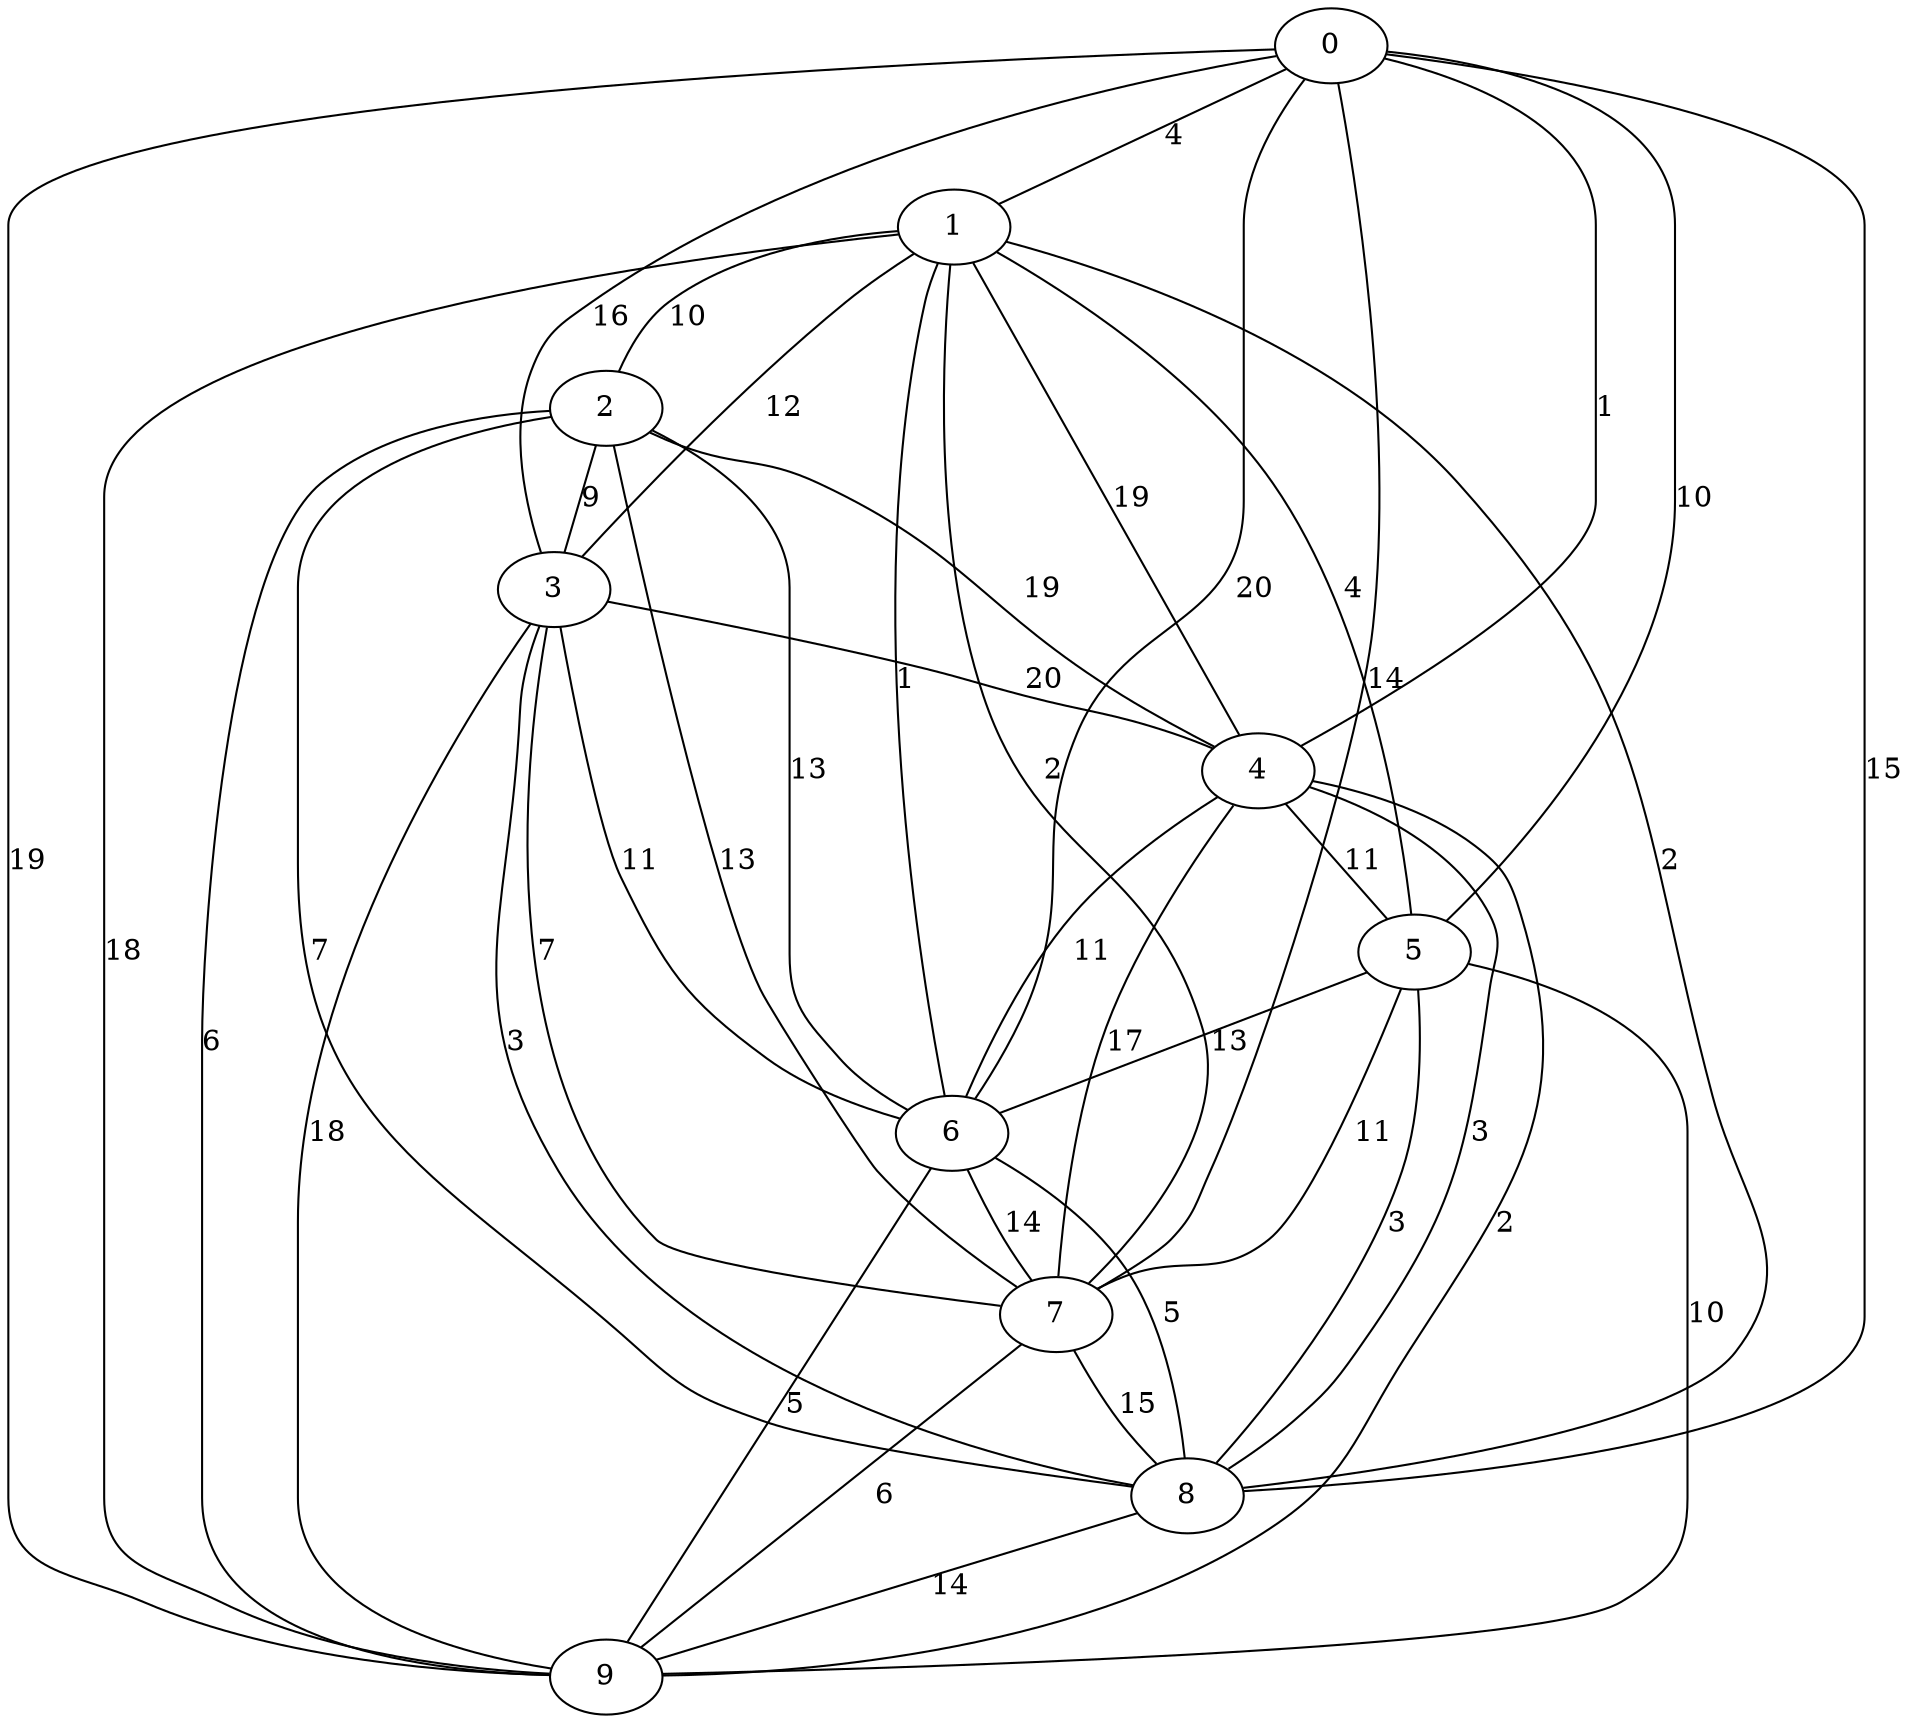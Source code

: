 // 10 vertices
graph G {
   0 -- 1 [label=4];
   0 -- 3 [label=16];
   0 -- 4 [label=1];
   0 -- 5 [label=10];
   0 -- 6 [label=20];
   0 -- 7 [label=14];
   0 -- 8 [label=15];
   0 -- 9 [label=19];
   1 -- 2 [label=10];
   1 -- 3 [label=12];
   1 -- 4 [label=19];
   1 -- 5 [label=4];
   1 -- 6 [label=1];
   1 -- 7 [label=2];
   1 -- 8 [label=2];
   1 -- 9 [label=18];
   2 -- 3 [label=9];
   2 -- 4 [label=19];
   2 -- 6 [label=13];
   2 -- 7 [label=13];
   2 -- 8 [label=7];
   2 -- 9 [label=6];
   3 -- 4 [label=20];
   3 -- 6 [label=11];
   3 -- 7 [label=7];
   3 -- 8 [label=3];
   3 -- 9 [label=18];
   4 -- 5 [label=11];
   4 -- 6 [label=11];
   4 -- 7 [label=17];
   4 -- 8 [label=3];
   4 -- 9 [label=2];
   5 -- 6 [label=13];
   5 -- 7 [label=11];
   5 -- 8 [label=3];
   5 -- 9 [label=10];
   6 -- 7 [label=14];
   6 -- 8 [label=5];
   6 -- 9 [label=5];
   7 -- 8 [label=15];
   7 -- 9 [label=6];
   8 -- 9 [label=14];
}

